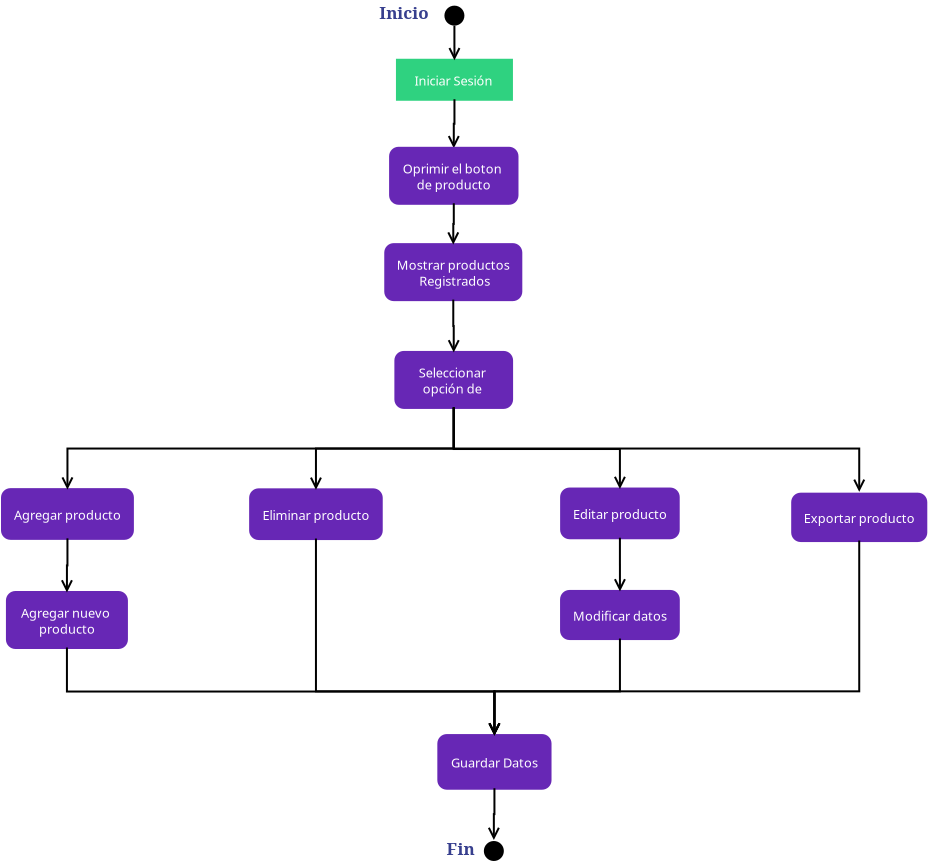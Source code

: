 <?xml version="1.0" encoding="UTF-8"?>
<dia:diagram xmlns:dia="http://www.lysator.liu.se/~alla/dia/">
  <dia:layer name="Fondo" visible="true" active="true">
    <dia:object type="Flowchart - Box" version="0" id="O0">
      <dia:attribute name="obj_pos">
        <dia:point val="22.451,5.576"/>
      </dia:attribute>
      <dia:attribute name="obj_bb">
        <dia:rectangle val="22.376,5.501;28.226,7.601"/>
      </dia:attribute>
      <dia:attribute name="elem_corner">
        <dia:point val="22.451,5.576"/>
      </dia:attribute>
      <dia:attribute name="elem_width">
        <dia:real val="5.7"/>
      </dia:attribute>
      <dia:attribute name="elem_height">
        <dia:real val="1.95"/>
      </dia:attribute>
      <dia:attribute name="border_width">
        <dia:real val="0.15"/>
      </dia:attribute>
      <dia:attribute name="border_color">
        <dia:color val="#2fd280"/>
      </dia:attribute>
      <dia:attribute name="inner_color">
        <dia:color val="#2fd280"/>
      </dia:attribute>
      <dia:attribute name="show_background">
        <dia:boolean val="true"/>
      </dia:attribute>
      <dia:attribute name="padding">
        <dia:real val="0.5"/>
      </dia:attribute>
      <dia:attribute name="text">
        <dia:composite type="text">
          <dia:attribute name="string">
            <dia:string>#Iniciar Sesión#</dia:string>
          </dia:attribute>
          <dia:attribute name="font">
            <dia:font family="sans" style="0" name="Helvetica"/>
          </dia:attribute>
          <dia:attribute name="height">
            <dia:real val="0.8"/>
          </dia:attribute>
          <dia:attribute name="pos">
            <dia:point val="25.301,6.791"/>
          </dia:attribute>
          <dia:attribute name="color">
            <dia:color val="#ffffff"/>
          </dia:attribute>
          <dia:attribute name="alignment">
            <dia:enum val="1"/>
          </dia:attribute>
        </dia:composite>
      </dia:attribute>
    </dia:object>
    <dia:object type="Flowchart - Box" version="0" id="O1">
      <dia:attribute name="obj_pos">
        <dia:point val="24.577,39.341"/>
      </dia:attribute>
      <dia:attribute name="obj_bb">
        <dia:rectangle val="24.502,39.266;30.098,42.049"/>
      </dia:attribute>
      <dia:attribute name="elem_corner">
        <dia:point val="24.577,39.341"/>
      </dia:attribute>
      <dia:attribute name="elem_width">
        <dia:real val="5.446"/>
      </dia:attribute>
      <dia:attribute name="elem_height">
        <dia:real val="2.633"/>
      </dia:attribute>
      <dia:attribute name="border_width">
        <dia:real val="0.15"/>
      </dia:attribute>
      <dia:attribute name="border_color">
        <dia:color val="#6727b5"/>
      </dia:attribute>
      <dia:attribute name="inner_color">
        <dia:color val="#6727b5"/>
      </dia:attribute>
      <dia:attribute name="show_background">
        <dia:boolean val="true"/>
      </dia:attribute>
      <dia:attribute name="corner_radius">
        <dia:real val="0.4"/>
      </dia:attribute>
      <dia:attribute name="padding">
        <dia:real val="0.5"/>
      </dia:attribute>
      <dia:attribute name="text">
        <dia:composite type="text">
          <dia:attribute name="string">
            <dia:string>#Guardar Datos#</dia:string>
          </dia:attribute>
          <dia:attribute name="font">
            <dia:font family="sans" style="0" name="Helvetica"/>
          </dia:attribute>
          <dia:attribute name="height">
            <dia:real val="0.8"/>
          </dia:attribute>
          <dia:attribute name="pos">
            <dia:point val="27.3,40.898"/>
          </dia:attribute>
          <dia:attribute name="color">
            <dia:color val="#ffffff"/>
          </dia:attribute>
          <dia:attribute name="alignment">
            <dia:enum val="1"/>
          </dia:attribute>
        </dia:composite>
      </dia:attribute>
    </dia:object>
    <dia:object type="UML - State Term" version="0" id="O2">
      <dia:attribute name="obj_pos">
        <dia:point val="24.799,2.845"/>
      </dia:attribute>
      <dia:attribute name="obj_bb">
        <dia:rectangle val="24.749,2.795;25.849,3.895"/>
      </dia:attribute>
      <dia:attribute name="meta">
        <dia:composite type="dict"/>
      </dia:attribute>
      <dia:attribute name="elem_corner">
        <dia:point val="24.799,2.845"/>
      </dia:attribute>
      <dia:attribute name="elem_width">
        <dia:real val="1"/>
      </dia:attribute>
      <dia:attribute name="elem_height">
        <dia:real val="1"/>
      </dia:attribute>
      <dia:attribute name="line_colour">
        <dia:color val="#000000"/>
      </dia:attribute>
      <dia:attribute name="fill_colour">
        <dia:color val="#000000"/>
      </dia:attribute>
      <dia:attribute name="is_final">
        <dia:boolean val="false"/>
      </dia:attribute>
    </dia:object>
    <dia:object type="UML - Transition" version="2" id="O3">
      <dia:attribute name="obj_pos">
        <dia:point val="25.301,7.526"/>
      </dia:attribute>
      <dia:attribute name="obj_bb">
        <dia:rectangle val="24.539,6.601;25.801,10.027"/>
      </dia:attribute>
      <dia:attribute name="meta">
        <dia:composite type="dict"/>
      </dia:attribute>
      <dia:attribute name="orth_points">
        <dia:point val="25.301,7.526"/>
        <dia:point val="25.301,8.751"/>
        <dia:point val="25.268,8.751"/>
        <dia:point val="25.268,9.977"/>
      </dia:attribute>
      <dia:attribute name="orth_orient">
        <dia:enum val="1"/>
        <dia:enum val="0"/>
        <dia:enum val="1"/>
      </dia:attribute>
      <dia:attribute name="orth_autoroute">
        <dia:boolean val="true"/>
      </dia:attribute>
      <dia:attribute name="text_colour">
        <dia:color val="#000000"/>
      </dia:attribute>
      <dia:attribute name="line_colour">
        <dia:color val="#000000"/>
      </dia:attribute>
      <dia:attribute name="trigger">
        <dia:string>##</dia:string>
      </dia:attribute>
      <dia:attribute name="action">
        <dia:string>##</dia:string>
      </dia:attribute>
      <dia:attribute name="guard">
        <dia:string>##</dia:string>
      </dia:attribute>
      <dia:attribute name="trigger_text_pos">
        <dia:point val="24.784,7.251"/>
      </dia:attribute>
      <dia:attribute name="guard_text_pos">
        <dia:point val="24.784,8.251"/>
      </dia:attribute>
      <dia:attribute name="direction_inverted">
        <dia:boolean val="false"/>
      </dia:attribute>
      <dia:connections>
        <dia:connection handle="0" to="O0" connection="13"/>
        <dia:connection handle="1" to="O7" connection="2"/>
      </dia:connections>
    </dia:object>
    <dia:object type="UML - State Term" version="0" id="O4">
      <dia:attribute name="obj_pos">
        <dia:point val="26.771,44.613"/>
      </dia:attribute>
      <dia:attribute name="obj_bb">
        <dia:rectangle val="26.721,44.563;27.821,45.663"/>
      </dia:attribute>
      <dia:attribute name="meta">
        <dia:composite type="dict"/>
      </dia:attribute>
      <dia:attribute name="elem_corner">
        <dia:point val="26.771,44.613"/>
      </dia:attribute>
      <dia:attribute name="elem_width">
        <dia:real val="1"/>
      </dia:attribute>
      <dia:attribute name="elem_height">
        <dia:real val="1"/>
      </dia:attribute>
      <dia:attribute name="line_colour">
        <dia:color val="#000000"/>
      </dia:attribute>
      <dia:attribute name="fill_colour">
        <dia:color val="#000000"/>
      </dia:attribute>
      <dia:attribute name="is_final">
        <dia:boolean val="false"/>
      </dia:attribute>
    </dia:object>
    <dia:object type="Standard - Text" version="1" id="O5">
      <dia:attribute name="obj_pos">
        <dia:point val="21.544,3.518"/>
      </dia:attribute>
      <dia:attribute name="obj_bb">
        <dia:rectangle val="21.544,2.74;24.097,3.703"/>
      </dia:attribute>
      <dia:attribute name="text">
        <dia:composite type="text">
          <dia:attribute name="string">
            <dia:string>#Inicio#</dia:string>
          </dia:attribute>
          <dia:attribute name="font">
            <dia:font family="serif" style="80" name="Times-Bold"/>
          </dia:attribute>
          <dia:attribute name="height">
            <dia:real val="1.058"/>
          </dia:attribute>
          <dia:attribute name="pos">
            <dia:point val="21.544,3.518"/>
          </dia:attribute>
          <dia:attribute name="color">
            <dia:color val="#373f8e"/>
          </dia:attribute>
          <dia:attribute name="alignment">
            <dia:enum val="0"/>
          </dia:attribute>
        </dia:composite>
      </dia:attribute>
      <dia:attribute name="valign">
        <dia:enum val="3"/>
      </dia:attribute>
    </dia:object>
    <dia:object type="Standard - Text" version="1" id="O6">
      <dia:attribute name="obj_pos">
        <dia:point val="24.908,45.31"/>
      </dia:attribute>
      <dia:attribute name="obj_bb">
        <dia:rectangle val="24.908,44.532;26.363,45.495"/>
      </dia:attribute>
      <dia:attribute name="text">
        <dia:composite type="text">
          <dia:attribute name="string">
            <dia:string>#Fin#</dia:string>
          </dia:attribute>
          <dia:attribute name="font">
            <dia:font family="serif" style="80" name="Times-Bold"/>
          </dia:attribute>
          <dia:attribute name="height">
            <dia:real val="1.058"/>
          </dia:attribute>
          <dia:attribute name="pos">
            <dia:point val="24.908,45.31"/>
          </dia:attribute>
          <dia:attribute name="color">
            <dia:color val="#373f8e"/>
          </dia:attribute>
          <dia:attribute name="alignment">
            <dia:enum val="0"/>
          </dia:attribute>
        </dia:composite>
      </dia:attribute>
      <dia:attribute name="valign">
        <dia:enum val="3"/>
      </dia:attribute>
    </dia:object>
    <dia:object type="Flowchart - Box" version="0" id="O7">
      <dia:attribute name="obj_pos">
        <dia:point val="22.289,9.977"/>
      </dia:attribute>
      <dia:attribute name="obj_bb">
        <dia:rectangle val="22.214,9.902;28.322,12.802"/>
      </dia:attribute>
      <dia:attribute name="elem_corner">
        <dia:point val="22.289,9.977"/>
      </dia:attribute>
      <dia:attribute name="elem_width">
        <dia:real val="5.958"/>
      </dia:attribute>
      <dia:attribute name="elem_height">
        <dia:real val="2.75"/>
      </dia:attribute>
      <dia:attribute name="border_width">
        <dia:real val="0.15"/>
      </dia:attribute>
      <dia:attribute name="border_color">
        <dia:color val="#6727b5"/>
      </dia:attribute>
      <dia:attribute name="inner_color">
        <dia:color val="#6727b5"/>
      </dia:attribute>
      <dia:attribute name="show_background">
        <dia:boolean val="true"/>
      </dia:attribute>
      <dia:attribute name="corner_radius">
        <dia:real val="0.4"/>
      </dia:attribute>
      <dia:attribute name="padding">
        <dia:real val="0.5"/>
      </dia:attribute>
      <dia:attribute name="text">
        <dia:composite type="text">
          <dia:attribute name="string">
            <dia:string>#Oprimir el boton 
de producto#</dia:string>
          </dia:attribute>
          <dia:attribute name="font">
            <dia:font family="sans" style="0" name="Helvetica"/>
          </dia:attribute>
          <dia:attribute name="height">
            <dia:real val="0.8"/>
          </dia:attribute>
          <dia:attribute name="pos">
            <dia:point val="25.268,11.192"/>
          </dia:attribute>
          <dia:attribute name="color">
            <dia:color val="#ffffff"/>
          </dia:attribute>
          <dia:attribute name="alignment">
            <dia:enum val="1"/>
          </dia:attribute>
        </dia:composite>
      </dia:attribute>
    </dia:object>
    <dia:object type="Flowchart - Box" version="0" id="O8">
      <dia:attribute name="obj_pos">
        <dia:point val="22.106,14.794"/>
      </dia:attribute>
      <dia:attribute name="obj_bb">
        <dia:rectangle val="22.031,14.719;28.454,17.619"/>
      </dia:attribute>
      <dia:attribute name="elem_corner">
        <dia:point val="22.106,14.794"/>
      </dia:attribute>
      <dia:attribute name="elem_width">
        <dia:real val="6.273"/>
      </dia:attribute>
      <dia:attribute name="elem_height">
        <dia:real val="2.75"/>
      </dia:attribute>
      <dia:attribute name="border_width">
        <dia:real val="0.15"/>
      </dia:attribute>
      <dia:attribute name="border_color">
        <dia:color val="#6727b5"/>
      </dia:attribute>
      <dia:attribute name="inner_color">
        <dia:color val="#6727b5"/>
      </dia:attribute>
      <dia:attribute name="show_background">
        <dia:boolean val="true"/>
      </dia:attribute>
      <dia:attribute name="corner_radius">
        <dia:real val="0.4"/>
      </dia:attribute>
      <dia:attribute name="padding">
        <dia:real val="0.5"/>
      </dia:attribute>
      <dia:attribute name="text">
        <dia:composite type="text">
          <dia:attribute name="string">
            <dia:string>#Mostrar productos
 Registrados#</dia:string>
          </dia:attribute>
          <dia:attribute name="font">
            <dia:font family="sans" style="0" name="Helvetica"/>
          </dia:attribute>
          <dia:attribute name="height">
            <dia:real val="0.8"/>
          </dia:attribute>
          <dia:attribute name="pos">
            <dia:point val="25.242,16.009"/>
          </dia:attribute>
          <dia:attribute name="color">
            <dia:color val="#ffffff"/>
          </dia:attribute>
          <dia:attribute name="alignment">
            <dia:enum val="1"/>
          </dia:attribute>
        </dia:composite>
      </dia:attribute>
    </dia:object>
    <dia:object type="Flowchart - Box" version="0" id="O9">
      <dia:attribute name="obj_pos">
        <dia:point val="22.372,20.184"/>
      </dia:attribute>
      <dia:attribute name="obj_bb">
        <dia:rectangle val="22.297,20.109;28.234,23.009"/>
      </dia:attribute>
      <dia:attribute name="elem_corner">
        <dia:point val="22.372,20.184"/>
      </dia:attribute>
      <dia:attribute name="elem_width">
        <dia:real val="5.786"/>
      </dia:attribute>
      <dia:attribute name="elem_height">
        <dia:real val="2.75"/>
      </dia:attribute>
      <dia:attribute name="border_width">
        <dia:real val="0.15"/>
      </dia:attribute>
      <dia:attribute name="border_color">
        <dia:color val="#6727b5"/>
      </dia:attribute>
      <dia:attribute name="inner_color">
        <dia:color val="#6727b5"/>
      </dia:attribute>
      <dia:attribute name="show_background">
        <dia:boolean val="true"/>
      </dia:attribute>
      <dia:attribute name="corner_radius">
        <dia:real val="0.4"/>
      </dia:attribute>
      <dia:attribute name="padding">
        <dia:real val="0.5"/>
      </dia:attribute>
      <dia:attribute name="text">
        <dia:composite type="text">
          <dia:attribute name="string">
            <dia:string>#Seleccionar 
opción de #</dia:string>
          </dia:attribute>
          <dia:attribute name="font">
            <dia:font family="sans" style="0" name="Helvetica"/>
          </dia:attribute>
          <dia:attribute name="height">
            <dia:real val="0.8"/>
          </dia:attribute>
          <dia:attribute name="pos">
            <dia:point val="25.265,21.399"/>
          </dia:attribute>
          <dia:attribute name="color">
            <dia:color val="#ffffff"/>
          </dia:attribute>
          <dia:attribute name="alignment">
            <dia:enum val="1"/>
          </dia:attribute>
        </dia:composite>
      </dia:attribute>
    </dia:object>
    <dia:object type="Flowchart - Box" version="0" id="O10">
      <dia:attribute name="obj_pos">
        <dia:point val="30.749,27.015"/>
      </dia:attribute>
      <dia:attribute name="obj_bb">
        <dia:rectangle val="30.674,26.94;36.475,29.525"/>
      </dia:attribute>
      <dia:attribute name="elem_corner">
        <dia:point val="30.749,27.015"/>
      </dia:attribute>
      <dia:attribute name="elem_width">
        <dia:real val="5.651"/>
      </dia:attribute>
      <dia:attribute name="elem_height">
        <dia:real val="2.435"/>
      </dia:attribute>
      <dia:attribute name="border_width">
        <dia:real val="0.15"/>
      </dia:attribute>
      <dia:attribute name="border_color">
        <dia:color val="#6727b5"/>
      </dia:attribute>
      <dia:attribute name="inner_color">
        <dia:color val="#6727b5"/>
      </dia:attribute>
      <dia:attribute name="show_background">
        <dia:boolean val="true"/>
      </dia:attribute>
      <dia:attribute name="corner_radius">
        <dia:real val="0.4"/>
      </dia:attribute>
      <dia:attribute name="padding">
        <dia:real val="0.5"/>
      </dia:attribute>
      <dia:attribute name="text">
        <dia:composite type="text">
          <dia:attribute name="string">
            <dia:string>#Editar producto#</dia:string>
          </dia:attribute>
          <dia:attribute name="font">
            <dia:font family="sans" style="0" name="Helvetica"/>
          </dia:attribute>
          <dia:attribute name="height">
            <dia:real val="0.8"/>
          </dia:attribute>
          <dia:attribute name="pos">
            <dia:point val="33.574,28.473"/>
          </dia:attribute>
          <dia:attribute name="color">
            <dia:color val="#ffffff"/>
          </dia:attribute>
          <dia:attribute name="alignment">
            <dia:enum val="1"/>
          </dia:attribute>
        </dia:composite>
      </dia:attribute>
    </dia:object>
    <dia:object type="Flowchart - Box" version="0" id="O11">
      <dia:attribute name="obj_pos">
        <dia:point val="15.318,27.055"/>
      </dia:attribute>
      <dia:attribute name="obj_bb">
        <dia:rectangle val="15.243,26.98;21.508,29.565"/>
      </dia:attribute>
      <dia:attribute name="elem_corner">
        <dia:point val="15.318,27.055"/>
      </dia:attribute>
      <dia:attribute name="elem_width">
        <dia:real val="6.115"/>
      </dia:attribute>
      <dia:attribute name="elem_height">
        <dia:real val="2.435"/>
      </dia:attribute>
      <dia:attribute name="border_width">
        <dia:real val="0.15"/>
      </dia:attribute>
      <dia:attribute name="border_color">
        <dia:color val="#6727b5"/>
      </dia:attribute>
      <dia:attribute name="inner_color">
        <dia:color val="#6727b5"/>
      </dia:attribute>
      <dia:attribute name="show_background">
        <dia:boolean val="true"/>
      </dia:attribute>
      <dia:attribute name="corner_radius">
        <dia:real val="0.4"/>
      </dia:attribute>
      <dia:attribute name="padding">
        <dia:real val="0.5"/>
      </dia:attribute>
      <dia:attribute name="text">
        <dia:composite type="text">
          <dia:attribute name="string">
            <dia:string>#Eliminar producto#</dia:string>
          </dia:attribute>
          <dia:attribute name="font">
            <dia:font family="sans" style="0" name="Helvetica"/>
          </dia:attribute>
          <dia:attribute name="height">
            <dia:real val="0.8"/>
          </dia:attribute>
          <dia:attribute name="pos">
            <dia:point val="18.376,28.513"/>
          </dia:attribute>
          <dia:attribute name="color">
            <dia:color val="#ffffff"/>
          </dia:attribute>
          <dia:attribute name="alignment">
            <dia:enum val="1"/>
          </dia:attribute>
        </dia:composite>
      </dia:attribute>
    </dia:object>
    <dia:object type="Flowchart - Box" version="0" id="O12">
      <dia:attribute name="obj_pos">
        <dia:point val="2.911,27.045"/>
      </dia:attribute>
      <dia:attribute name="obj_bb">
        <dia:rectangle val="2.836,26.97;9.066,29.555"/>
      </dia:attribute>
      <dia:attribute name="elem_corner">
        <dia:point val="2.911,27.045"/>
      </dia:attribute>
      <dia:attribute name="elem_width">
        <dia:real val="6.08"/>
      </dia:attribute>
      <dia:attribute name="elem_height">
        <dia:real val="2.435"/>
      </dia:attribute>
      <dia:attribute name="border_width">
        <dia:real val="0.15"/>
      </dia:attribute>
      <dia:attribute name="border_color">
        <dia:color val="#6727b5"/>
      </dia:attribute>
      <dia:attribute name="inner_color">
        <dia:color val="#6727b5"/>
      </dia:attribute>
      <dia:attribute name="show_background">
        <dia:boolean val="true"/>
      </dia:attribute>
      <dia:attribute name="corner_radius">
        <dia:real val="0.4"/>
      </dia:attribute>
      <dia:attribute name="padding">
        <dia:real val="0.5"/>
      </dia:attribute>
      <dia:attribute name="text">
        <dia:composite type="text">
          <dia:attribute name="string">
            <dia:string>#Agregar producto#</dia:string>
          </dia:attribute>
          <dia:attribute name="font">
            <dia:font family="sans" style="0" name="Helvetica"/>
          </dia:attribute>
          <dia:attribute name="height">
            <dia:real val="0.8"/>
          </dia:attribute>
          <dia:attribute name="pos">
            <dia:point val="5.951,28.503"/>
          </dia:attribute>
          <dia:attribute name="color">
            <dia:color val="#ffffff"/>
          </dia:attribute>
          <dia:attribute name="alignment">
            <dia:enum val="1"/>
          </dia:attribute>
        </dia:composite>
      </dia:attribute>
    </dia:object>
    <dia:object type="Flowchart - Box" version="0" id="O13">
      <dia:attribute name="obj_pos">
        <dia:point val="42.419,27.272"/>
      </dia:attribute>
      <dia:attribute name="obj_bb">
        <dia:rectangle val="42.344,27.197;48.736,29.665"/>
      </dia:attribute>
      <dia:attribute name="elem_corner">
        <dia:point val="42.419,27.272"/>
      </dia:attribute>
      <dia:attribute name="elem_width">
        <dia:real val="6.243"/>
      </dia:attribute>
      <dia:attribute name="elem_height">
        <dia:real val="2.318"/>
      </dia:attribute>
      <dia:attribute name="border_width">
        <dia:real val="0.15"/>
      </dia:attribute>
      <dia:attribute name="border_color">
        <dia:color val="#6727b5"/>
      </dia:attribute>
      <dia:attribute name="inner_color">
        <dia:color val="#6727b5"/>
      </dia:attribute>
      <dia:attribute name="show_background">
        <dia:boolean val="true"/>
      </dia:attribute>
      <dia:attribute name="corner_radius">
        <dia:real val="0.4"/>
      </dia:attribute>
      <dia:attribute name="padding">
        <dia:real val="0.5"/>
      </dia:attribute>
      <dia:attribute name="text">
        <dia:composite type="text">
          <dia:attribute name="string">
            <dia:string>#Exportar producto#</dia:string>
          </dia:attribute>
          <dia:attribute name="font">
            <dia:font family="sans" style="0" name="Helvetica"/>
          </dia:attribute>
          <dia:attribute name="height">
            <dia:real val="0.8"/>
          </dia:attribute>
          <dia:attribute name="pos">
            <dia:point val="45.54,28.671"/>
          </dia:attribute>
          <dia:attribute name="color">
            <dia:color val="#ffffff"/>
          </dia:attribute>
          <dia:attribute name="alignment">
            <dia:enum val="1"/>
          </dia:attribute>
        </dia:composite>
      </dia:attribute>
    </dia:object>
    <dia:object type="Flowchart - Box" version="0" id="O14">
      <dia:attribute name="obj_pos">
        <dia:point val="2.95,32.188"/>
      </dia:attribute>
      <dia:attribute name="obj_bb">
        <dia:rectangle val="2.875,32.113;8.975,35.013"/>
      </dia:attribute>
      <dia:attribute name="elem_corner">
        <dia:point val="2.95,32.188"/>
      </dia:attribute>
      <dia:attribute name="elem_width">
        <dia:real val="5.95"/>
      </dia:attribute>
      <dia:attribute name="elem_height">
        <dia:real val="2.75"/>
      </dia:attribute>
      <dia:attribute name="border_width">
        <dia:real val="0.15"/>
      </dia:attribute>
      <dia:attribute name="border_color">
        <dia:color val="#6727b5"/>
      </dia:attribute>
      <dia:attribute name="inner_color">
        <dia:color val="#6727b5"/>
      </dia:attribute>
      <dia:attribute name="show_background">
        <dia:boolean val="true"/>
      </dia:attribute>
      <dia:attribute name="corner_radius">
        <dia:real val="0.4"/>
      </dia:attribute>
      <dia:attribute name="padding">
        <dia:real val="0.5"/>
      </dia:attribute>
      <dia:attribute name="text">
        <dia:composite type="text">
          <dia:attribute name="string">
            <dia:string>#Agregar nuevo 
producto#</dia:string>
          </dia:attribute>
          <dia:attribute name="font">
            <dia:font family="sans" style="0" name="Helvetica"/>
          </dia:attribute>
          <dia:attribute name="height">
            <dia:real val="0.8"/>
          </dia:attribute>
          <dia:attribute name="pos">
            <dia:point val="5.925,33.403"/>
          </dia:attribute>
          <dia:attribute name="color">
            <dia:color val="#ffffff"/>
          </dia:attribute>
          <dia:attribute name="alignment">
            <dia:enum val="1"/>
          </dia:attribute>
        </dia:composite>
      </dia:attribute>
    </dia:object>
    <dia:object type="Flowchart - Box" version="0" id="O15">
      <dia:attribute name="obj_pos">
        <dia:point val="30.75,32.135"/>
      </dia:attribute>
      <dia:attribute name="obj_bb">
        <dia:rectangle val="30.675,32.06;36.475,34.565"/>
      </dia:attribute>
      <dia:attribute name="elem_corner">
        <dia:point val="30.75,32.135"/>
      </dia:attribute>
      <dia:attribute name="elem_width">
        <dia:real val="5.65"/>
      </dia:attribute>
      <dia:attribute name="elem_height">
        <dia:real val="2.355"/>
      </dia:attribute>
      <dia:attribute name="border_width">
        <dia:real val="0.15"/>
      </dia:attribute>
      <dia:attribute name="border_color">
        <dia:color val="#6727b5"/>
      </dia:attribute>
      <dia:attribute name="inner_color">
        <dia:color val="#6727b5"/>
      </dia:attribute>
      <dia:attribute name="show_background">
        <dia:boolean val="true"/>
      </dia:attribute>
      <dia:attribute name="corner_radius">
        <dia:real val="0.4"/>
      </dia:attribute>
      <dia:attribute name="padding">
        <dia:real val="0.5"/>
      </dia:attribute>
      <dia:attribute name="text">
        <dia:composite type="text">
          <dia:attribute name="string">
            <dia:string>#Modificar datos#</dia:string>
          </dia:attribute>
          <dia:attribute name="font">
            <dia:font family="sans" style="0" name="Helvetica"/>
          </dia:attribute>
          <dia:attribute name="height">
            <dia:real val="0.8"/>
          </dia:attribute>
          <dia:attribute name="pos">
            <dia:point val="33.575,33.553"/>
          </dia:attribute>
          <dia:attribute name="color">
            <dia:color val="#ffffff"/>
          </dia:attribute>
          <dia:attribute name="alignment">
            <dia:enum val="1"/>
          </dia:attribute>
        </dia:composite>
      </dia:attribute>
    </dia:object>
    <dia:object type="UML - Transition" version="2" id="O16">
      <dia:attribute name="obj_pos">
        <dia:point val="25.268,12.727"/>
      </dia:attribute>
      <dia:attribute name="obj_bb">
        <dia:rectangle val="24.51,11.611;25.768,14.844"/>
      </dia:attribute>
      <dia:attribute name="meta">
        <dia:composite type="dict"/>
      </dia:attribute>
      <dia:attribute name="orth_points">
        <dia:point val="25.268,12.727"/>
        <dia:point val="25.268,13.761"/>
        <dia:point val="25.242,13.761"/>
        <dia:point val="25.242,14.794"/>
      </dia:attribute>
      <dia:attribute name="orth_orient">
        <dia:enum val="1"/>
        <dia:enum val="0"/>
        <dia:enum val="1"/>
      </dia:attribute>
      <dia:attribute name="orth_autoroute">
        <dia:boolean val="true"/>
      </dia:attribute>
      <dia:attribute name="text_colour">
        <dia:color val="#000000"/>
      </dia:attribute>
      <dia:attribute name="line_colour">
        <dia:color val="#000000"/>
      </dia:attribute>
      <dia:attribute name="trigger">
        <dia:string>##</dia:string>
      </dia:attribute>
      <dia:attribute name="action">
        <dia:string>##</dia:string>
      </dia:attribute>
      <dia:attribute name="guard">
        <dia:string>##</dia:string>
      </dia:attribute>
      <dia:attribute name="trigger_text_pos">
        <dia:point val="24.755,12.261"/>
      </dia:attribute>
      <dia:attribute name="guard_text_pos">
        <dia:point val="24.755,13.261"/>
      </dia:attribute>
      <dia:attribute name="direction_inverted">
        <dia:boolean val="false"/>
      </dia:attribute>
      <dia:connections>
        <dia:connection handle="0" to="O7" connection="13"/>
        <dia:connection handle="1" to="O8" connection="2"/>
      </dia:connections>
    </dia:object>
    <dia:object type="UML - Transition" version="2" id="O17">
      <dia:attribute name="obj_pos">
        <dia:point val="25.242,17.544"/>
      </dia:attribute>
      <dia:attribute name="obj_bb">
        <dia:rectangle val="24.509,16.714;25.765,20.234"/>
      </dia:attribute>
      <dia:attribute name="meta">
        <dia:composite type="dict"/>
      </dia:attribute>
      <dia:attribute name="orth_points">
        <dia:point val="25.242,17.544"/>
        <dia:point val="25.242,18.864"/>
        <dia:point val="25.265,18.864"/>
        <dia:point val="25.265,20.184"/>
      </dia:attribute>
      <dia:attribute name="orth_orient">
        <dia:enum val="1"/>
        <dia:enum val="0"/>
        <dia:enum val="1"/>
      </dia:attribute>
      <dia:attribute name="orth_autoroute">
        <dia:boolean val="true"/>
      </dia:attribute>
      <dia:attribute name="text_colour">
        <dia:color val="#000000"/>
      </dia:attribute>
      <dia:attribute name="line_colour">
        <dia:color val="#000000"/>
      </dia:attribute>
      <dia:attribute name="trigger">
        <dia:string>##</dia:string>
      </dia:attribute>
      <dia:attribute name="action">
        <dia:string>##</dia:string>
      </dia:attribute>
      <dia:attribute name="guard">
        <dia:string>##</dia:string>
      </dia:attribute>
      <dia:attribute name="trigger_text_pos">
        <dia:point val="24.754,17.364"/>
      </dia:attribute>
      <dia:attribute name="guard_text_pos">
        <dia:point val="24.754,18.364"/>
      </dia:attribute>
      <dia:attribute name="direction_inverted">
        <dia:boolean val="false"/>
      </dia:attribute>
      <dia:connections>
        <dia:connection handle="0" to="O8" connection="13"/>
        <dia:connection handle="1" to="O9" connection="2"/>
      </dia:connections>
    </dia:object>
    <dia:object type="UML - Transition" version="2" id="O18">
      <dia:attribute name="obj_pos">
        <dia:point val="25.265,22.934"/>
      </dia:attribute>
      <dia:attribute name="obj_bb">
        <dia:rectangle val="5.451,22.84;25.765,27.095"/>
      </dia:attribute>
      <dia:attribute name="meta">
        <dia:composite type="dict"/>
      </dia:attribute>
      <dia:attribute name="orth_points">
        <dia:point val="25.265,22.934"/>
        <dia:point val="25.265,24.99"/>
        <dia:point val="5.951,24.99"/>
        <dia:point val="5.951,27.045"/>
      </dia:attribute>
      <dia:attribute name="orth_orient">
        <dia:enum val="1"/>
        <dia:enum val="0"/>
        <dia:enum val="1"/>
      </dia:attribute>
      <dia:attribute name="orth_autoroute">
        <dia:boolean val="false"/>
      </dia:attribute>
      <dia:attribute name="text_colour">
        <dia:color val="#000000"/>
      </dia:attribute>
      <dia:attribute name="line_colour">
        <dia:color val="#000000"/>
      </dia:attribute>
      <dia:attribute name="trigger">
        <dia:string>##</dia:string>
      </dia:attribute>
      <dia:attribute name="action">
        <dia:string>##</dia:string>
      </dia:attribute>
      <dia:attribute name="guard">
        <dia:string>##</dia:string>
      </dia:attribute>
      <dia:attribute name="trigger_text_pos">
        <dia:point val="15.108,23.49"/>
      </dia:attribute>
      <dia:attribute name="guard_text_pos">
        <dia:point val="15.108,24.49"/>
      </dia:attribute>
      <dia:attribute name="direction_inverted">
        <dia:boolean val="false"/>
      </dia:attribute>
      <dia:connections>
        <dia:connection handle="0" to="O9" connection="13"/>
        <dia:connection handle="1" to="O12" connection="2"/>
      </dia:connections>
    </dia:object>
    <dia:object type="UML - Transition" version="2" id="O19">
      <dia:attribute name="obj_pos">
        <dia:point val="25.265,22.934"/>
      </dia:attribute>
      <dia:attribute name="obj_bb">
        <dia:rectangle val="24.765,22.84;46.04,27.205"/>
      </dia:attribute>
      <dia:attribute name="meta">
        <dia:composite type="dict"/>
      </dia:attribute>
      <dia:attribute name="orth_points">
        <dia:point val="25.265,22.934"/>
        <dia:point val="25.265,24.99"/>
        <dia:point val="45.54,24.99"/>
        <dia:point val="45.54,27.155"/>
      </dia:attribute>
      <dia:attribute name="orth_orient">
        <dia:enum val="1"/>
        <dia:enum val="0"/>
        <dia:enum val="1"/>
      </dia:attribute>
      <dia:attribute name="orth_autoroute">
        <dia:boolean val="false"/>
      </dia:attribute>
      <dia:attribute name="text_colour">
        <dia:color val="#000000"/>
      </dia:attribute>
      <dia:attribute name="line_colour">
        <dia:color val="#000000"/>
      </dia:attribute>
      <dia:attribute name="trigger">
        <dia:string>##</dia:string>
      </dia:attribute>
      <dia:attribute name="action">
        <dia:string>##</dia:string>
      </dia:attribute>
      <dia:attribute name="guard">
        <dia:string>##</dia:string>
      </dia:attribute>
      <dia:attribute name="trigger_text_pos">
        <dia:point val="34.903,23.49"/>
      </dia:attribute>
      <dia:attribute name="guard_text_pos">
        <dia:point val="34.903,24.49"/>
      </dia:attribute>
      <dia:attribute name="direction_inverted">
        <dia:boolean val="false"/>
      </dia:attribute>
      <dia:connections>
        <dia:connection handle="0" to="O9" connection="13"/>
        <dia:connection handle="1" to="O13" connection="2"/>
      </dia:connections>
    </dia:object>
    <dia:object type="UML - Transition" version="2" id="O20">
      <dia:attribute name="obj_pos">
        <dia:point val="25.265,22.934"/>
      </dia:attribute>
      <dia:attribute name="obj_bb">
        <dia:rectangle val="17.876,22.84;25.765,27.105"/>
      </dia:attribute>
      <dia:attribute name="meta">
        <dia:composite type="dict"/>
      </dia:attribute>
      <dia:attribute name="orth_points">
        <dia:point val="25.265,22.934"/>
        <dia:point val="25.265,24.99"/>
        <dia:point val="18.376,24.99"/>
        <dia:point val="18.376,27.055"/>
      </dia:attribute>
      <dia:attribute name="orth_orient">
        <dia:enum val="1"/>
        <dia:enum val="0"/>
        <dia:enum val="1"/>
      </dia:attribute>
      <dia:attribute name="orth_autoroute">
        <dia:boolean val="false"/>
      </dia:attribute>
      <dia:attribute name="text_colour">
        <dia:color val="#000000"/>
      </dia:attribute>
      <dia:attribute name="line_colour">
        <dia:color val="#000000"/>
      </dia:attribute>
      <dia:attribute name="trigger">
        <dia:string>##</dia:string>
      </dia:attribute>
      <dia:attribute name="action">
        <dia:string>##</dia:string>
      </dia:attribute>
      <dia:attribute name="guard">
        <dia:string>##</dia:string>
      </dia:attribute>
      <dia:attribute name="trigger_text_pos">
        <dia:point val="21.32,23.49"/>
      </dia:attribute>
      <dia:attribute name="guard_text_pos">
        <dia:point val="21.32,24.49"/>
      </dia:attribute>
      <dia:attribute name="direction_inverted">
        <dia:boolean val="false"/>
      </dia:attribute>
      <dia:connections>
        <dia:connection handle="0" to="O9" connection="13"/>
        <dia:connection handle="1" to="O11" connection="2"/>
      </dia:connections>
    </dia:object>
    <dia:object type="UML - Transition" version="2" id="O21">
      <dia:attribute name="obj_pos">
        <dia:point val="25.265,22.934"/>
      </dia:attribute>
      <dia:attribute name="obj_bb">
        <dia:rectangle val="24.765,22.864;34.074,27.065"/>
      </dia:attribute>
      <dia:attribute name="meta">
        <dia:composite type="dict"/>
      </dia:attribute>
      <dia:attribute name="orth_points">
        <dia:point val="25.265,22.934"/>
        <dia:point val="25.265,25.014"/>
        <dia:point val="33.574,25.014"/>
        <dia:point val="33.574,27.015"/>
      </dia:attribute>
      <dia:attribute name="orth_orient">
        <dia:enum val="1"/>
        <dia:enum val="0"/>
        <dia:enum val="1"/>
      </dia:attribute>
      <dia:attribute name="orth_autoroute">
        <dia:boolean val="false"/>
      </dia:attribute>
      <dia:attribute name="text_colour">
        <dia:color val="#000000"/>
      </dia:attribute>
      <dia:attribute name="line_colour">
        <dia:color val="#000000"/>
      </dia:attribute>
      <dia:attribute name="trigger">
        <dia:string>##</dia:string>
      </dia:attribute>
      <dia:attribute name="action">
        <dia:string>##</dia:string>
      </dia:attribute>
      <dia:attribute name="guard">
        <dia:string>##</dia:string>
      </dia:attribute>
      <dia:attribute name="trigger_text_pos">
        <dia:point val="28.92,23.514"/>
      </dia:attribute>
      <dia:attribute name="guard_text_pos">
        <dia:point val="28.92,24.514"/>
      </dia:attribute>
      <dia:attribute name="direction_inverted">
        <dia:boolean val="false"/>
      </dia:attribute>
      <dia:connections>
        <dia:connection handle="0" to="O9" connection="13"/>
        <dia:connection handle="1" to="O10" connection="2"/>
      </dia:connections>
    </dia:object>
    <dia:object type="UML - Transition" version="2" id="O22">
      <dia:attribute name="obj_pos">
        <dia:point val="5.951,29.48"/>
      </dia:attribute>
      <dia:attribute name="obj_bb">
        <dia:rectangle val="5.193,28.684;6.451,32.238"/>
      </dia:attribute>
      <dia:attribute name="meta">
        <dia:composite type="dict"/>
      </dia:attribute>
      <dia:attribute name="orth_points">
        <dia:point val="5.951,29.48"/>
        <dia:point val="5.951,30.834"/>
        <dia:point val="5.925,30.834"/>
        <dia:point val="5.925,32.188"/>
      </dia:attribute>
      <dia:attribute name="orth_orient">
        <dia:enum val="1"/>
        <dia:enum val="0"/>
        <dia:enum val="1"/>
      </dia:attribute>
      <dia:attribute name="orth_autoroute">
        <dia:boolean val="true"/>
      </dia:attribute>
      <dia:attribute name="text_colour">
        <dia:color val="#000000"/>
      </dia:attribute>
      <dia:attribute name="line_colour">
        <dia:color val="#000000"/>
      </dia:attribute>
      <dia:attribute name="trigger">
        <dia:string>##</dia:string>
      </dia:attribute>
      <dia:attribute name="action">
        <dia:string>##</dia:string>
      </dia:attribute>
      <dia:attribute name="guard">
        <dia:string>##</dia:string>
      </dia:attribute>
      <dia:attribute name="trigger_text_pos">
        <dia:point val="5.438,29.334"/>
      </dia:attribute>
      <dia:attribute name="guard_text_pos">
        <dia:point val="5.438,30.334"/>
      </dia:attribute>
      <dia:attribute name="direction_inverted">
        <dia:boolean val="false"/>
      </dia:attribute>
      <dia:connections>
        <dia:connection handle="0" to="O12" connection="13"/>
        <dia:connection handle="1" to="O14" connection="2"/>
      </dia:connections>
    </dia:object>
    <dia:object type="UML - Transition" version="2" id="O23">
      <dia:attribute name="obj_pos">
        <dia:point val="33.574,29.45"/>
      </dia:attribute>
      <dia:attribute name="obj_bb">
        <dia:rectangle val="32.83,28.642;34.075,32.185"/>
      </dia:attribute>
      <dia:attribute name="meta">
        <dia:composite type="dict"/>
      </dia:attribute>
      <dia:attribute name="orth_points">
        <dia:point val="33.574,29.45"/>
        <dia:point val="33.574,30.793"/>
        <dia:point val="33.575,30.793"/>
        <dia:point val="33.575,32.135"/>
      </dia:attribute>
      <dia:attribute name="orth_orient">
        <dia:enum val="1"/>
        <dia:enum val="0"/>
        <dia:enum val="1"/>
      </dia:attribute>
      <dia:attribute name="orth_autoroute">
        <dia:boolean val="false"/>
      </dia:attribute>
      <dia:attribute name="text_colour">
        <dia:color val="#000000"/>
      </dia:attribute>
      <dia:attribute name="line_colour">
        <dia:color val="#000000"/>
      </dia:attribute>
      <dia:attribute name="trigger">
        <dia:string>##</dia:string>
      </dia:attribute>
      <dia:attribute name="action">
        <dia:string>##</dia:string>
      </dia:attribute>
      <dia:attribute name="guard">
        <dia:string>##</dia:string>
      </dia:attribute>
      <dia:attribute name="trigger_text_pos">
        <dia:point val="33.075,29.293"/>
      </dia:attribute>
      <dia:attribute name="guard_text_pos">
        <dia:point val="33.075,30.293"/>
      </dia:attribute>
      <dia:attribute name="direction_inverted">
        <dia:boolean val="false"/>
      </dia:attribute>
      <dia:connections>
        <dia:connection handle="0" to="O10" connection="13"/>
        <dia:connection handle="1" to="O15" connection="2"/>
      </dia:connections>
    </dia:object>
    <dia:object type="UML - Transition" version="2" id="O24">
      <dia:attribute name="obj_pos">
        <dia:point val="5.925,34.938"/>
      </dia:attribute>
      <dia:attribute name="obj_bb">
        <dia:rectangle val="5.425,34.888;27.8,39.391"/>
      </dia:attribute>
      <dia:attribute name="meta">
        <dia:composite type="dict"/>
      </dia:attribute>
      <dia:attribute name="orth_points">
        <dia:point val="5.925,34.938"/>
        <dia:point val="5.925,37.139"/>
        <dia:point val="27.3,37.139"/>
        <dia:point val="27.3,39.341"/>
      </dia:attribute>
      <dia:attribute name="orth_orient">
        <dia:enum val="1"/>
        <dia:enum val="0"/>
        <dia:enum val="1"/>
      </dia:attribute>
      <dia:attribute name="orth_autoroute">
        <dia:boolean val="true"/>
      </dia:attribute>
      <dia:attribute name="text_colour">
        <dia:color val="#000000"/>
      </dia:attribute>
      <dia:attribute name="line_colour">
        <dia:color val="#000000"/>
      </dia:attribute>
      <dia:attribute name="trigger">
        <dia:string>##</dia:string>
      </dia:attribute>
      <dia:attribute name="action">
        <dia:string>##</dia:string>
      </dia:attribute>
      <dia:attribute name="guard">
        <dia:string>##</dia:string>
      </dia:attribute>
      <dia:attribute name="trigger_text_pos">
        <dia:point val="16.112,35.639"/>
      </dia:attribute>
      <dia:attribute name="guard_text_pos">
        <dia:point val="16.112,36.639"/>
      </dia:attribute>
      <dia:attribute name="direction_inverted">
        <dia:boolean val="false"/>
      </dia:attribute>
      <dia:connections>
        <dia:connection handle="0" to="O14" connection="13"/>
        <dia:connection handle="1" to="O1" connection="2"/>
      </dia:connections>
    </dia:object>
    <dia:object type="UML - Transition" version="2" id="O25">
      <dia:attribute name="obj_pos">
        <dia:point val="18.376,29.49"/>
      </dia:attribute>
      <dia:attribute name="obj_bb">
        <dia:rectangle val="17.814,29.44;27.8,39.391"/>
      </dia:attribute>
      <dia:attribute name="meta">
        <dia:composite type="dict"/>
      </dia:attribute>
      <dia:attribute name="orth_points">
        <dia:point val="18.376,29.49"/>
        <dia:point val="18.376,37.13"/>
        <dia:point val="27.3,37.13"/>
        <dia:point val="27.3,39.341"/>
      </dia:attribute>
      <dia:attribute name="orth_orient">
        <dia:enum val="1"/>
        <dia:enum val="0"/>
        <dia:enum val="1"/>
      </dia:attribute>
      <dia:attribute name="orth_autoroute">
        <dia:boolean val="false"/>
      </dia:attribute>
      <dia:attribute name="text_colour">
        <dia:color val="#000000"/>
      </dia:attribute>
      <dia:attribute name="line_colour">
        <dia:color val="#000000"/>
      </dia:attribute>
      <dia:attribute name="trigger">
        <dia:string>##</dia:string>
      </dia:attribute>
      <dia:attribute name="action">
        <dia:string>##</dia:string>
      </dia:attribute>
      <dia:attribute name="guard">
        <dia:string>##</dia:string>
      </dia:attribute>
      <dia:attribute name="trigger_text_pos">
        <dia:point val="22.338,35.63"/>
      </dia:attribute>
      <dia:attribute name="guard_text_pos">
        <dia:point val="18.059,36.52"/>
      </dia:attribute>
      <dia:attribute name="direction_inverted">
        <dia:boolean val="false"/>
      </dia:attribute>
      <dia:connections>
        <dia:connection handle="0" to="O11" connection="13"/>
        <dia:connection handle="1" to="O1" connection="2"/>
      </dia:connections>
    </dia:object>
    <dia:object type="UML - Transition" version="2" id="O26">
      <dia:attribute name="obj_pos">
        <dia:point val="33.575,34.49"/>
      </dia:attribute>
      <dia:attribute name="obj_bb">
        <dia:rectangle val="26.8,34.44;34.075,39.391"/>
      </dia:attribute>
      <dia:attribute name="meta">
        <dia:composite type="dict"/>
      </dia:attribute>
      <dia:attribute name="orth_points">
        <dia:point val="33.575,34.49"/>
        <dia:point val="33.575,37.13"/>
        <dia:point val="27.3,37.13"/>
        <dia:point val="27.3,39.341"/>
      </dia:attribute>
      <dia:attribute name="orth_orient">
        <dia:enum val="1"/>
        <dia:enum val="0"/>
        <dia:enum val="1"/>
      </dia:attribute>
      <dia:attribute name="orth_autoroute">
        <dia:boolean val="false"/>
      </dia:attribute>
      <dia:attribute name="text_colour">
        <dia:color val="#000000"/>
      </dia:attribute>
      <dia:attribute name="line_colour">
        <dia:color val="#000000"/>
      </dia:attribute>
      <dia:attribute name="trigger">
        <dia:string>##</dia:string>
      </dia:attribute>
      <dia:attribute name="action">
        <dia:string>##</dia:string>
      </dia:attribute>
      <dia:attribute name="guard">
        <dia:string>##</dia:string>
      </dia:attribute>
      <dia:attribute name="trigger_text_pos">
        <dia:point val="29.937,35.63"/>
      </dia:attribute>
      <dia:attribute name="guard_text_pos">
        <dia:point val="29.937,36.63"/>
      </dia:attribute>
      <dia:attribute name="direction_inverted">
        <dia:boolean val="false"/>
      </dia:attribute>
      <dia:connections>
        <dia:connection handle="0" to="O15" connection="13"/>
        <dia:connection handle="1" to="O1" connection="2"/>
      </dia:connections>
    </dia:object>
    <dia:object type="UML - Transition" version="2" id="O27">
      <dia:attribute name="obj_pos">
        <dia:point val="45.54,29.59"/>
      </dia:attribute>
      <dia:attribute name="obj_bb">
        <dia:rectangle val="26.8,29.54;46.04,39.391"/>
      </dia:attribute>
      <dia:attribute name="meta">
        <dia:composite type="dict"/>
      </dia:attribute>
      <dia:attribute name="orth_points">
        <dia:point val="45.54,29.59"/>
        <dia:point val="45.54,37.13"/>
        <dia:point val="27.3,37.13"/>
        <dia:point val="27.3,39.341"/>
      </dia:attribute>
      <dia:attribute name="orth_orient">
        <dia:enum val="1"/>
        <dia:enum val="0"/>
        <dia:enum val="1"/>
      </dia:attribute>
      <dia:attribute name="orth_autoroute">
        <dia:boolean val="false"/>
      </dia:attribute>
      <dia:attribute name="text_colour">
        <dia:color val="#000000"/>
      </dia:attribute>
      <dia:attribute name="line_colour">
        <dia:color val="#000000"/>
      </dia:attribute>
      <dia:attribute name="trigger">
        <dia:string>##</dia:string>
      </dia:attribute>
      <dia:attribute name="action">
        <dia:string>##</dia:string>
      </dia:attribute>
      <dia:attribute name="guard">
        <dia:string>##</dia:string>
      </dia:attribute>
      <dia:attribute name="trigger_text_pos">
        <dia:point val="35.92,35.63"/>
      </dia:attribute>
      <dia:attribute name="guard_text_pos">
        <dia:point val="35.92,36.63"/>
      </dia:attribute>
      <dia:attribute name="direction_inverted">
        <dia:boolean val="false"/>
      </dia:attribute>
      <dia:connections>
        <dia:connection handle="0" to="O13" connection="13"/>
        <dia:connection handle="1" to="O1" connection="2"/>
      </dia:connections>
    </dia:object>
    <dia:object type="UML - Transition" version="2" id="O28">
      <dia:attribute name="obj_pos">
        <dia:point val="27.3,41.974"/>
      </dia:attribute>
      <dia:attribute name="obj_bb">
        <dia:rectangle val="26.54,41.119;27.8,44.613"/>
      </dia:attribute>
      <dia:attribute name="meta">
        <dia:composite type="dict"/>
      </dia:attribute>
      <dia:attribute name="orth_points">
        <dia:point val="27.3,41.974"/>
        <dia:point val="27.3,43.269"/>
        <dia:point val="27.271,43.269"/>
        <dia:point val="27.271,44.563"/>
      </dia:attribute>
      <dia:attribute name="orth_orient">
        <dia:enum val="1"/>
        <dia:enum val="0"/>
        <dia:enum val="1"/>
      </dia:attribute>
      <dia:attribute name="orth_autoroute">
        <dia:boolean val="true"/>
      </dia:attribute>
      <dia:attribute name="text_colour">
        <dia:color val="#000000"/>
      </dia:attribute>
      <dia:attribute name="line_colour">
        <dia:color val="#000000"/>
      </dia:attribute>
      <dia:attribute name="trigger">
        <dia:string>##</dia:string>
      </dia:attribute>
      <dia:attribute name="action">
        <dia:string>##</dia:string>
      </dia:attribute>
      <dia:attribute name="guard">
        <dia:string>##</dia:string>
      </dia:attribute>
      <dia:attribute name="trigger_text_pos">
        <dia:point val="26.785,41.769"/>
      </dia:attribute>
      <dia:attribute name="guard_text_pos">
        <dia:point val="26.785,42.769"/>
      </dia:attribute>
      <dia:attribute name="direction_inverted">
        <dia:boolean val="false"/>
      </dia:attribute>
      <dia:connections>
        <dia:connection handle="0" to="O1" connection="13"/>
        <dia:connection handle="1" to="O4" connection="8"/>
      </dia:connections>
    </dia:object>
    <dia:object type="UML - Transition" version="2" id="O29">
      <dia:attribute name="obj_pos">
        <dia:point val="25.299,3.845"/>
      </dia:attribute>
      <dia:attribute name="obj_bb">
        <dia:rectangle val="24.555,2.824;25.801,5.626"/>
      </dia:attribute>
      <dia:attribute name="meta">
        <dia:composite type="dict"/>
      </dia:attribute>
      <dia:attribute name="orth_points">
        <dia:point val="25.299,3.845"/>
        <dia:point val="25.299,4.974"/>
        <dia:point val="25.301,4.974"/>
        <dia:point val="25.301,5.576"/>
      </dia:attribute>
      <dia:attribute name="orth_orient">
        <dia:enum val="1"/>
        <dia:enum val="0"/>
        <dia:enum val="1"/>
      </dia:attribute>
      <dia:attribute name="orth_autoroute">
        <dia:boolean val="false"/>
      </dia:attribute>
      <dia:attribute name="text_colour">
        <dia:color val="#000000"/>
      </dia:attribute>
      <dia:attribute name="line_colour">
        <dia:color val="#000000"/>
      </dia:attribute>
      <dia:attribute name="trigger">
        <dia:string>##</dia:string>
      </dia:attribute>
      <dia:attribute name="action">
        <dia:string>##</dia:string>
      </dia:attribute>
      <dia:attribute name="guard">
        <dia:string>##</dia:string>
      </dia:attribute>
      <dia:attribute name="trigger_text_pos">
        <dia:point val="24.8,3.474"/>
      </dia:attribute>
      <dia:attribute name="guard_text_pos">
        <dia:point val="24.8,4.474"/>
      </dia:attribute>
      <dia:attribute name="direction_inverted">
        <dia:boolean val="false"/>
      </dia:attribute>
      <dia:connections>
        <dia:connection handle="0" to="O2" connection="6"/>
        <dia:connection handle="1" to="O0" connection="2"/>
      </dia:connections>
    </dia:object>
  </dia:layer>
</dia:diagram>
